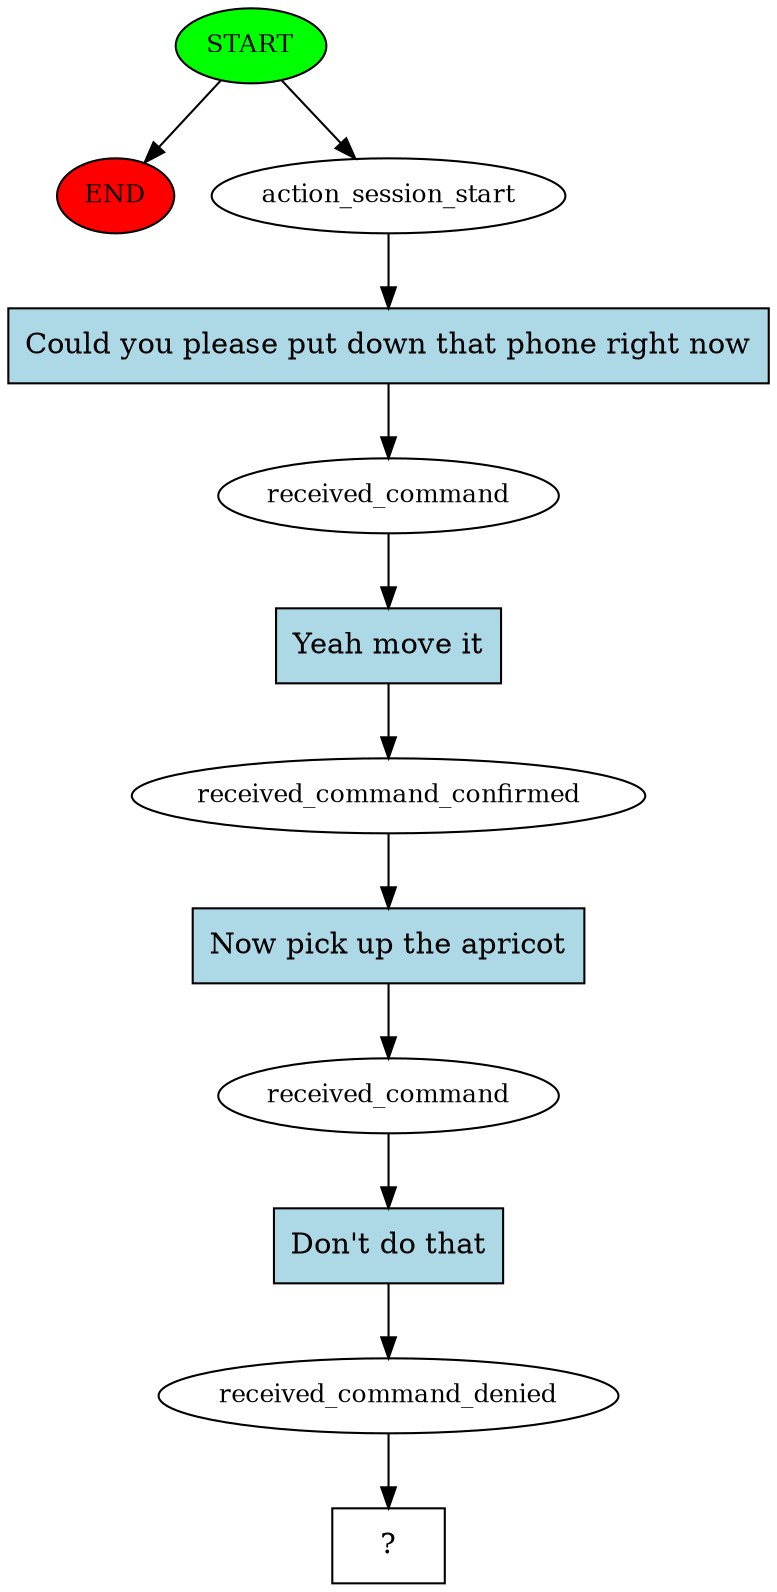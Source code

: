 digraph  {
0 [class="start active", fillcolor=green, fontsize=12, label=START, style=filled];
"-1" [class=end, fillcolor=red, fontsize=12, label=END, style=filled];
1 [class=active, fontsize=12, label=action_session_start];
2 [class=active, fontsize=12, label=received_command];
3 [class=active, fontsize=12, label=received_command_confirmed];
4 [class=active, fontsize=12, label=received_command];
5 [class=active, fontsize=12, label=received_command_denied];
6 [class="intent dashed active", label="  ?  ", shape=rect];
7 [class="intent active", fillcolor=lightblue, label="Could you please put down that phone right now", shape=rect, style=filled];
8 [class="intent active", fillcolor=lightblue, label="Yeah move it", shape=rect, style=filled];
9 [class="intent active", fillcolor=lightblue, label="Now pick up the apricot", shape=rect, style=filled];
10 [class="intent active", fillcolor=lightblue, label="Don't do that", shape=rect, style=filled];
0 -> "-1"  [class="", key=NONE, label=""];
0 -> 1  [class=active, key=NONE, label=""];
1 -> 7  [class=active, key=0];
2 -> 8  [class=active, key=0];
3 -> 9  [class=active, key=0];
4 -> 10  [class=active, key=0];
5 -> 6  [class=active, key=NONE, label=""];
7 -> 2  [class=active, key=0];
8 -> 3  [class=active, key=0];
9 -> 4  [class=active, key=0];
10 -> 5  [class=active, key=0];
}
